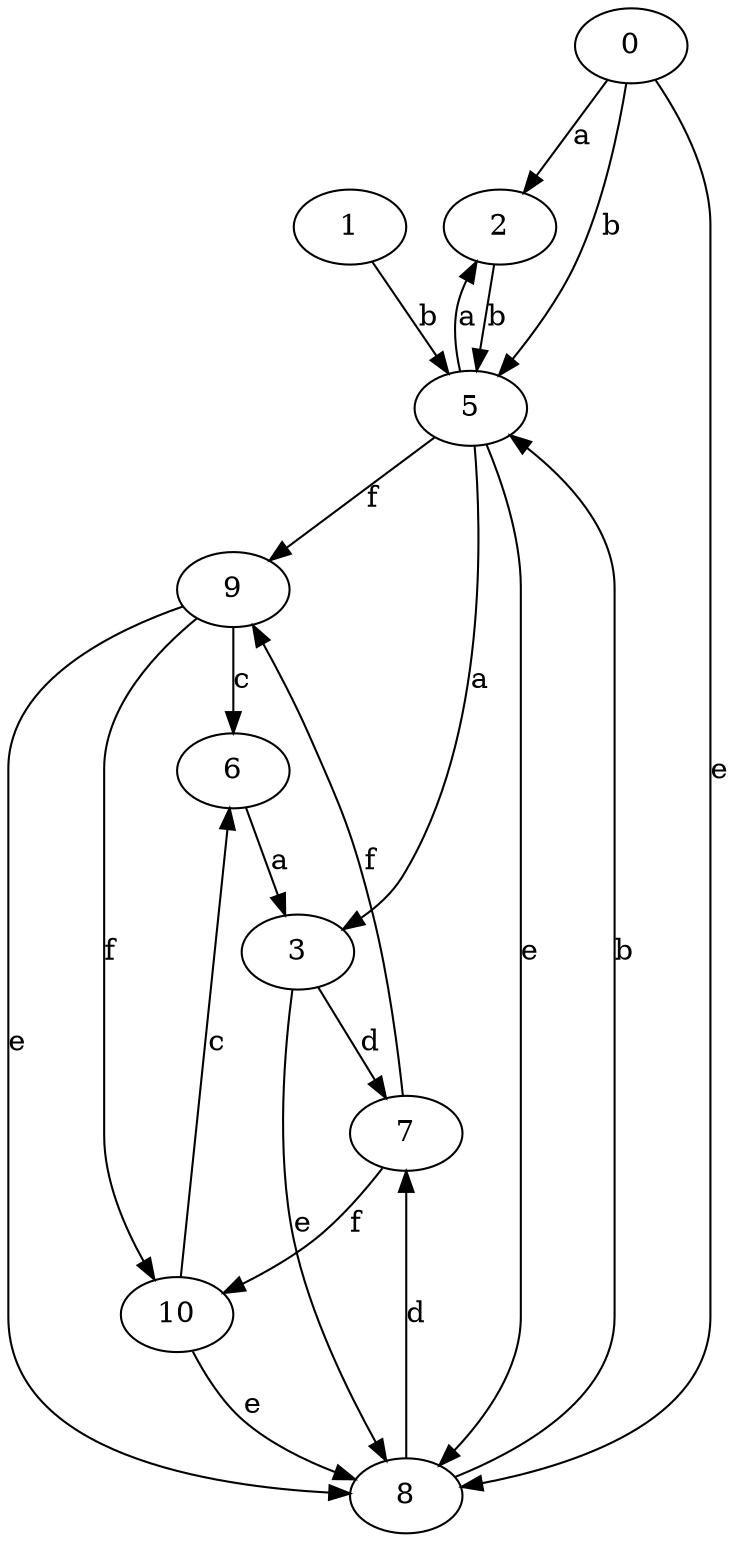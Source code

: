 strict digraph  {
2;
3;
5;
6;
7;
8;
9;
0;
10;
1;
2 -> 5  [label=b];
3 -> 7  [label=d];
3 -> 8  [label=e];
5 -> 2  [label=a];
5 -> 3  [label=a];
5 -> 8  [label=e];
5 -> 9  [label=f];
6 -> 3  [label=a];
7 -> 9  [label=f];
7 -> 10  [label=f];
8 -> 5  [label=b];
8 -> 7  [label=d];
9 -> 6  [label=c];
9 -> 8  [label=e];
9 -> 10  [label=f];
0 -> 2  [label=a];
0 -> 5  [label=b];
0 -> 8  [label=e];
10 -> 6  [label=c];
10 -> 8  [label=e];
1 -> 5  [label=b];
}
